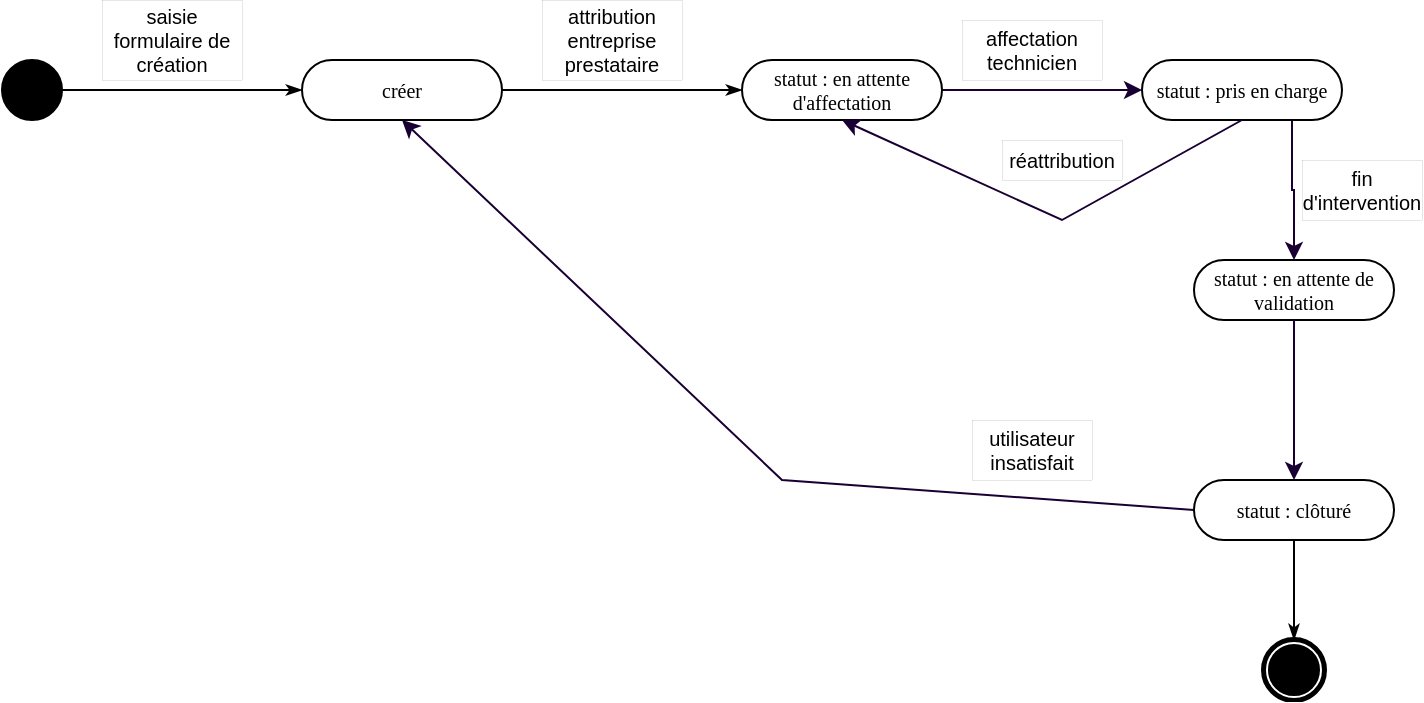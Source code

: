 <mxfile version="20.4.1" type="device"><diagram name="Page-1" id="0783ab3e-0a74-02c8-0abd-f7b4e66b4bec"><mxGraphModel dx="1038" dy="547" grid="0" gridSize="10" guides="1" tooltips="1" connect="1" arrows="1" fold="1" page="1" pageScale="1" pageWidth="850" pageHeight="1100" background="none" math="0" shadow="0"><root><mxCell id="0"/><mxCell id="1" parent="0"/><mxCell id="60571a20871a0731-4" value="" style="ellipse;whiteSpace=wrap;html=1;rounded=0;shadow=0;comic=0;labelBackgroundColor=none;strokeWidth=1;fillColor=#000000;fontFamily=Verdana;fontSize=10;align=center;" parent="1" vertex="1"><mxGeometry x="40" y="60" width="30" height="30" as="geometry"/></mxCell><mxCell id="1c1d494c118603dd-27" style="edgeStyle=orthogonalEdgeStyle;rounded=0;html=1;labelBackgroundColor=none;startArrow=none;startFill=0;startSize=5;endArrow=classicThin;endFill=1;endSize=5;jettySize=auto;orthogonalLoop=1;strokeWidth=1;fontFamily=Verdana;fontSize=10;" parent="1" source="60571a20871a0731-4" target="60571a20871a0731-8" edge="1"><mxGeometry relative="1" as="geometry"/></mxCell><mxCell id="60571a20871a0731-8" value="créer" style="rounded=1;whiteSpace=wrap;html=1;shadow=0;comic=0;labelBackgroundColor=none;strokeWidth=1;fontFamily=Verdana;fontSize=10;align=center;arcSize=50;" parent="1" vertex="1"><mxGeometry x="190" y="60" width="100" height="30" as="geometry"/></mxCell><mxCell id="1c1d494c118603dd-19" value="statut : en attente de validation" style="rounded=1;whiteSpace=wrap;html=1;shadow=0;comic=0;labelBackgroundColor=none;strokeWidth=1;fontFamily=Verdana;fontSize=10;align=center;arcSize=50;" parent="1" vertex="1"><mxGeometry x="636" y="160" width="100" height="30" as="geometry"/></mxCell><mxCell id="1c1d494c118603dd-45" style="edgeStyle=none;rounded=0;html=1;labelBackgroundColor=none;startArrow=none;startFill=0;startSize=5;endArrow=classicThin;endFill=1;endSize=5;jettySize=auto;orthogonalLoop=1;strokeWidth=1;fontFamily=Verdana;fontSize=10;exitX=0.5;exitY=1;exitDx=0;exitDy=0;" parent="1" source="bP4wfe_pdDQIp5mTmpeO-19" edge="1"><mxGeometry relative="1" as="geometry"><mxPoint x="510" y="210" as="sourcePoint"/><mxPoint x="686" y="350" as="targetPoint"/></mxGeometry></mxCell><mxCell id="60571a20871a0731-5" value="" style="shape=mxgraph.bpmn.shape;html=1;verticalLabelPosition=bottom;labelBackgroundColor=#ffffff;verticalAlign=top;perimeter=ellipsePerimeter;outline=end;symbol=terminate;rounded=0;shadow=0;comic=0;strokeWidth=1;fontFamily=Verdana;fontSize=10;align=center;" parent="1" vertex="1"><mxGeometry x="671" y="350" width="30" height="30" as="geometry"/></mxCell><mxCell id="bP4wfe_pdDQIp5mTmpeO-4" value="saisie formulaire de création" style="whiteSpace=wrap;html=1;dashed=1;strokeWidth=0;fontSize=10;" parent="1" vertex="1"><mxGeometry x="90" y="30" width="70" height="40" as="geometry"/></mxCell><mxCell id="bP4wfe_pdDQIp5mTmpeO-6" style="edgeStyle=orthogonalEdgeStyle;rounded=0;html=1;labelBackgroundColor=none;startArrow=none;startFill=0;startSize=5;endArrow=classicThin;endFill=1;endSize=5;jettySize=auto;orthogonalLoop=1;strokeWidth=1;fontFamily=Verdana;fontSize=10;exitX=1;exitY=0.5;exitDx=0;exitDy=0;" parent="1" source="60571a20871a0731-8" target="bP4wfe_pdDQIp5mTmpeO-7" edge="1"><mxGeometry relative="1" as="geometry"><mxPoint x="290" y="75" as="sourcePoint"/></mxGeometry></mxCell><mxCell id="bP4wfe_pdDQIp5mTmpeO-13" style="edgeStyle=orthogonalEdgeStyle;rounded=0;orthogonalLoop=1;jettySize=auto;html=1;exitX=1;exitY=0.5;exitDx=0;exitDy=0;entryX=0;entryY=0.5;entryDx=0;entryDy=0;strokeColor=#190033;fontSize=10;" parent="1" source="bP4wfe_pdDQIp5mTmpeO-7" target="bP4wfe_pdDQIp5mTmpeO-9" edge="1"><mxGeometry relative="1" as="geometry"/></mxCell><mxCell id="bP4wfe_pdDQIp5mTmpeO-7" value="statut : en attente d'affectation" style="rounded=1;whiteSpace=wrap;html=1;shadow=0;comic=0;labelBackgroundColor=none;strokeWidth=1;fontFamily=Verdana;fontSize=10;align=center;arcSize=50;" parent="1" vertex="1"><mxGeometry x="410" y="60" width="100" height="30" as="geometry"/></mxCell><mxCell id="bP4wfe_pdDQIp5mTmpeO-8" value="attribution entreprise prestataire" style="whiteSpace=wrap;html=1;dashed=1;strokeWidth=0;fontSize=10;" parent="1" vertex="1"><mxGeometry x="310" y="30" width="70" height="40" as="geometry"/></mxCell><mxCell id="bP4wfe_pdDQIp5mTmpeO-16" style="edgeStyle=orthogonalEdgeStyle;rounded=0;orthogonalLoop=1;jettySize=auto;html=1;exitX=0.75;exitY=1;exitDx=0;exitDy=0;strokeColor=#190033;fontSize=10;entryX=0.5;entryY=0;entryDx=0;entryDy=0;" parent="1" source="bP4wfe_pdDQIp5mTmpeO-9" target="1c1d494c118603dd-19" edge="1"><mxGeometry relative="1" as="geometry"><mxPoint x="684.609" y="160" as="targetPoint"/></mxGeometry></mxCell><mxCell id="bP4wfe_pdDQIp5mTmpeO-9" value="statut : pris en charge" style="rounded=1;whiteSpace=wrap;html=1;shadow=0;comic=0;labelBackgroundColor=none;strokeWidth=1;fontFamily=Verdana;fontSize=10;align=center;arcSize=50;" parent="1" vertex="1"><mxGeometry x="610" y="60" width="100" height="30" as="geometry"/></mxCell><mxCell id="bP4wfe_pdDQIp5mTmpeO-10" value="affectation technicien" style="whiteSpace=wrap;html=1;dashed=1;strokeWidth=0;fontSize=10;" parent="1" vertex="1"><mxGeometry x="520" y="40" width="70" height="30" as="geometry"/></mxCell><mxCell id="bP4wfe_pdDQIp5mTmpeO-12" value="" style="endArrow=classic;html=1;rounded=0;strokeColor=#190033;fontSize=10;exitX=0.5;exitY=1;exitDx=0;exitDy=0;entryX=0.5;entryY=1;entryDx=0;entryDy=0;" parent="1" source="bP4wfe_pdDQIp5mTmpeO-9" target="bP4wfe_pdDQIp5mTmpeO-7" edge="1"><mxGeometry width="50" height="50" relative="1" as="geometry"><mxPoint x="340" y="240" as="sourcePoint"/><mxPoint x="420" y="240" as="targetPoint"/><Array as="points"><mxPoint x="570" y="140"/></Array></mxGeometry></mxCell><mxCell id="bP4wfe_pdDQIp5mTmpeO-14" value="réattribution" style="whiteSpace=wrap;html=1;dashed=1;strokeWidth=0;fontSize=10;" parent="1" vertex="1"><mxGeometry x="540" y="100" width="60" height="20" as="geometry"/></mxCell><mxCell id="bP4wfe_pdDQIp5mTmpeO-15" value="" style="endArrow=classic;html=1;rounded=0;strokeColor=#190033;fontSize=10;exitX=0;exitY=0.5;exitDx=0;exitDy=0;entryX=0.5;entryY=1;entryDx=0;entryDy=0;" parent="1" source="bP4wfe_pdDQIp5mTmpeO-19" target="60571a20871a0731-8" edge="1"><mxGeometry width="50" height="50" relative="1" as="geometry"><mxPoint x="340" y="170" as="sourcePoint"/><mxPoint x="390" y="120" as="targetPoint"/><Array as="points"><mxPoint x="430" y="270"/></Array></mxGeometry></mxCell><mxCell id="bP4wfe_pdDQIp5mTmpeO-17" value="fin d'intervention" style="whiteSpace=wrap;html=1;dashed=1;strokeWidth=0;fontSize=10;" parent="1" vertex="1"><mxGeometry x="690" y="110" width="60" height="30" as="geometry"/></mxCell><mxCell id="bP4wfe_pdDQIp5mTmpeO-19" value="statut : clôturé" style="rounded=1;whiteSpace=wrap;html=1;shadow=0;comic=0;labelBackgroundColor=none;strokeWidth=1;fontFamily=Verdana;fontSize=10;align=center;arcSize=50;" parent="1" vertex="1"><mxGeometry x="636" y="270" width="100" height="30" as="geometry"/></mxCell><mxCell id="bP4wfe_pdDQIp5mTmpeO-20" style="edgeStyle=orthogonalEdgeStyle;rounded=0;orthogonalLoop=1;jettySize=auto;html=1;exitX=0.5;exitY=1;exitDx=0;exitDy=0;strokeColor=#190033;fontSize=10;entryX=0.5;entryY=0;entryDx=0;entryDy=0;" parent="1" source="1c1d494c118603dd-19" target="bP4wfe_pdDQIp5mTmpeO-19" edge="1"><mxGeometry relative="1" as="geometry"><mxPoint x="684.609" y="270" as="targetPoint"/><mxPoint x="685" y="200" as="sourcePoint"/></mxGeometry></mxCell><mxCell id="bP4wfe_pdDQIp5mTmpeO-23" value="utilisateur insatisfait" style="whiteSpace=wrap;html=1;dashed=1;strokeWidth=0;fontSize=10;" parent="1" vertex="1"><mxGeometry x="525" y="240" width="60" height="30" as="geometry"/></mxCell></root></mxGraphModel></diagram></mxfile>